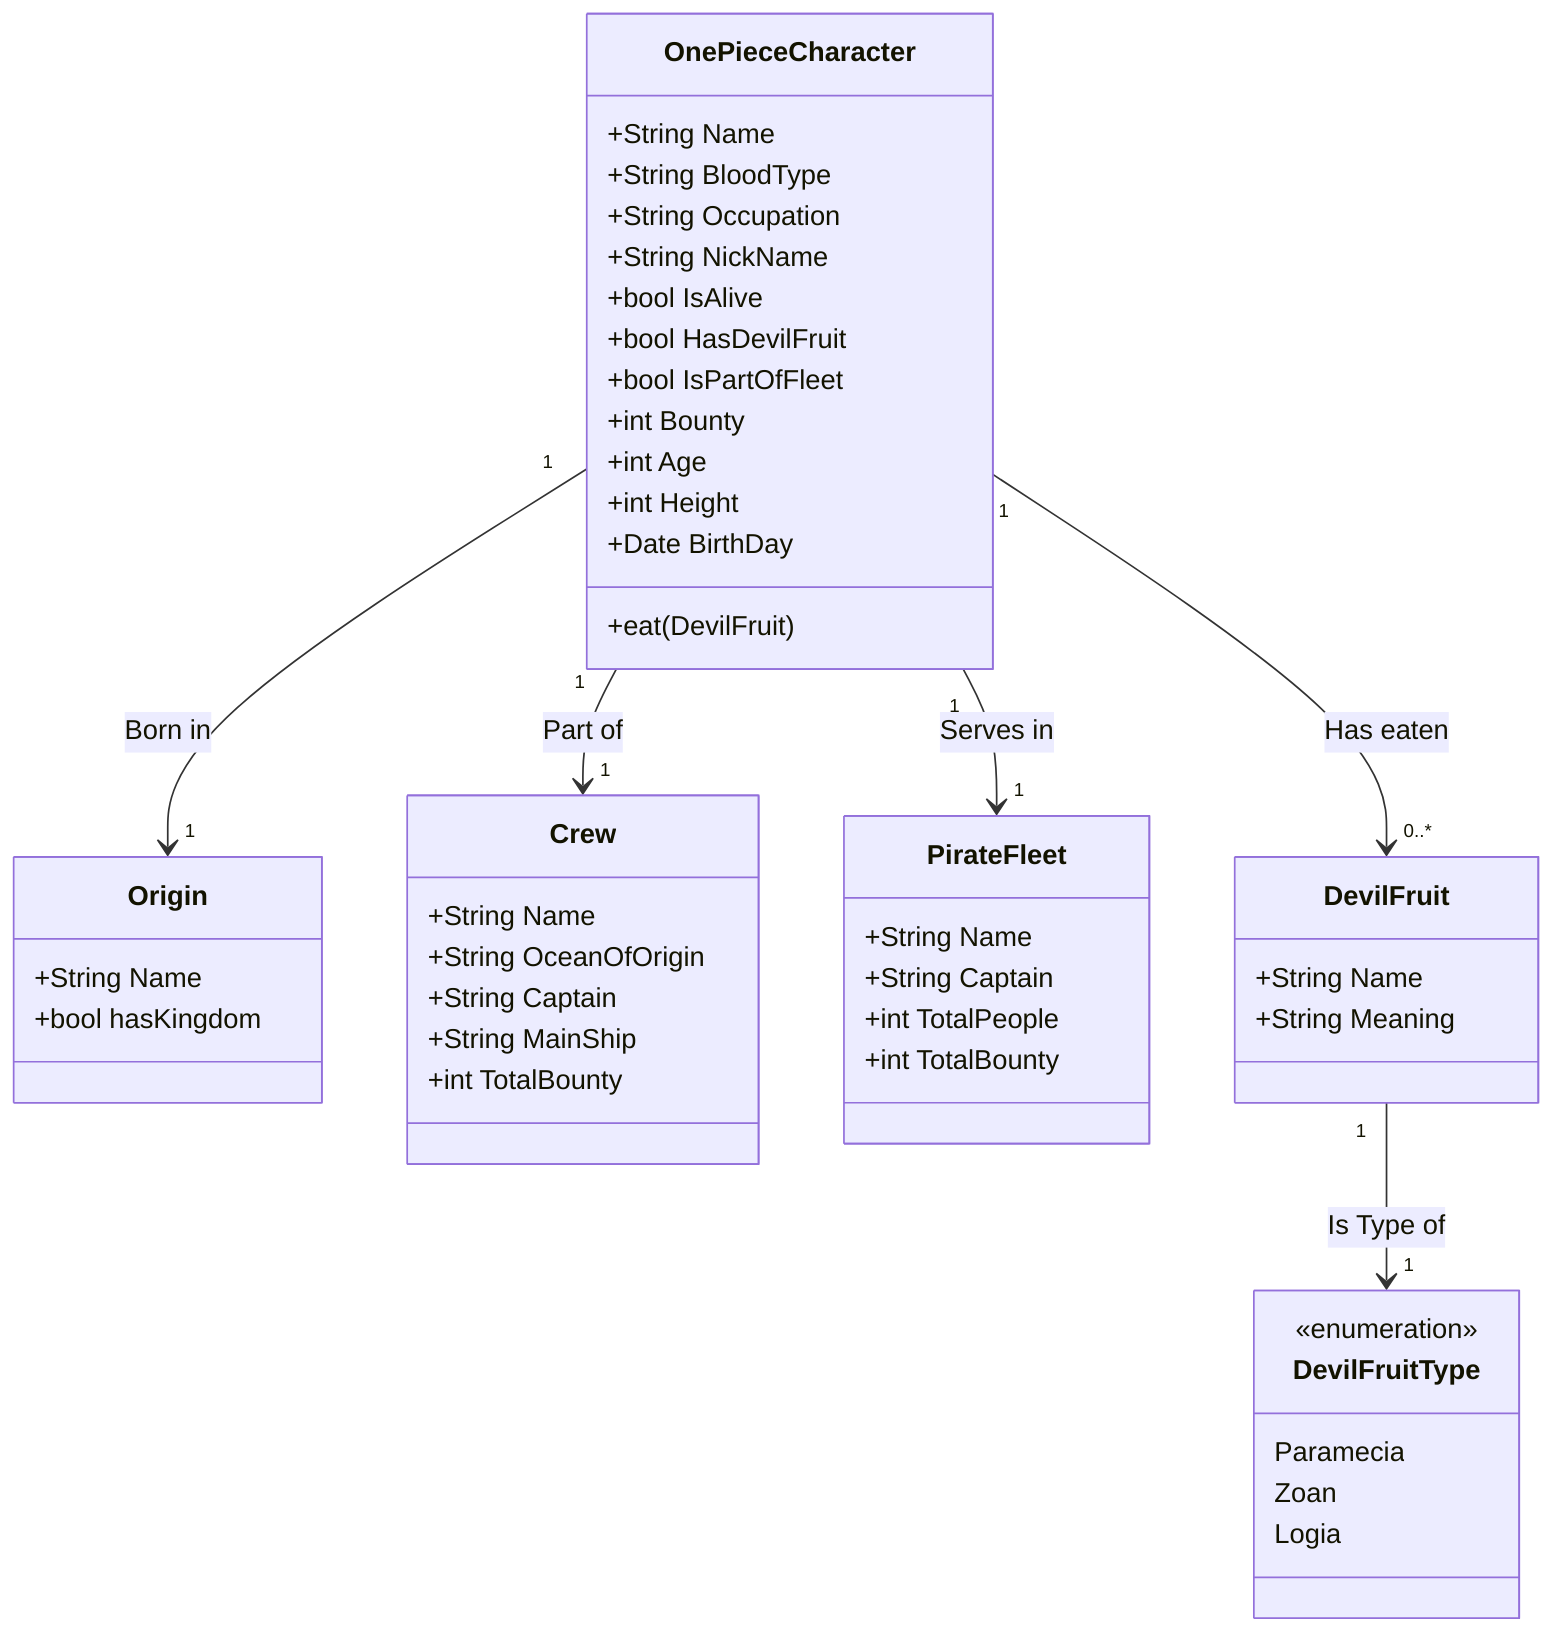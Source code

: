 classDiagram
    OnePieceCharacter  "1" --> "1" Origin: Born in 
    OnePieceCharacter "1" --> "1" Crew: Part of
    OnePieceCharacter "1" --> "1" PirateFleet: Serves in
    OnePieceCharacter "1" --> "0..*" DevilFruit: Has eaten 
    DevilFruit "1" --> "1" DevilFruitType : Is Type of
    
    class OnePieceCharacter{
      +String Name
      +String BloodType
      +String Occupation
      +String NickName
      +bool IsAlive
      +bool HasDevilFruit
      +bool IsPartOfFleet
      +int Bounty
      +int Age
      +int Height
      +Date BirthDay
      +eat(DevilFruit)
    }  

    class DevilFruit{
      +String Name
      +String Meaning           
    }  

    class DevilFruitType {
    <<enumeration>>
      Paramecia
      Zoan
      Logia
    }
    
    class Origin{
      +String Name      
      +bool hasKingdom           
    }
        
    class Crew {
      +String Name
      +String OceanOfOrigin
      +String Captain
      +String MainShip
      +int TotalBounty
    }

    class PirateFleet {
    +String Name
    +String Captain
    +int TotalPeople
    +int TotalBounty
    }